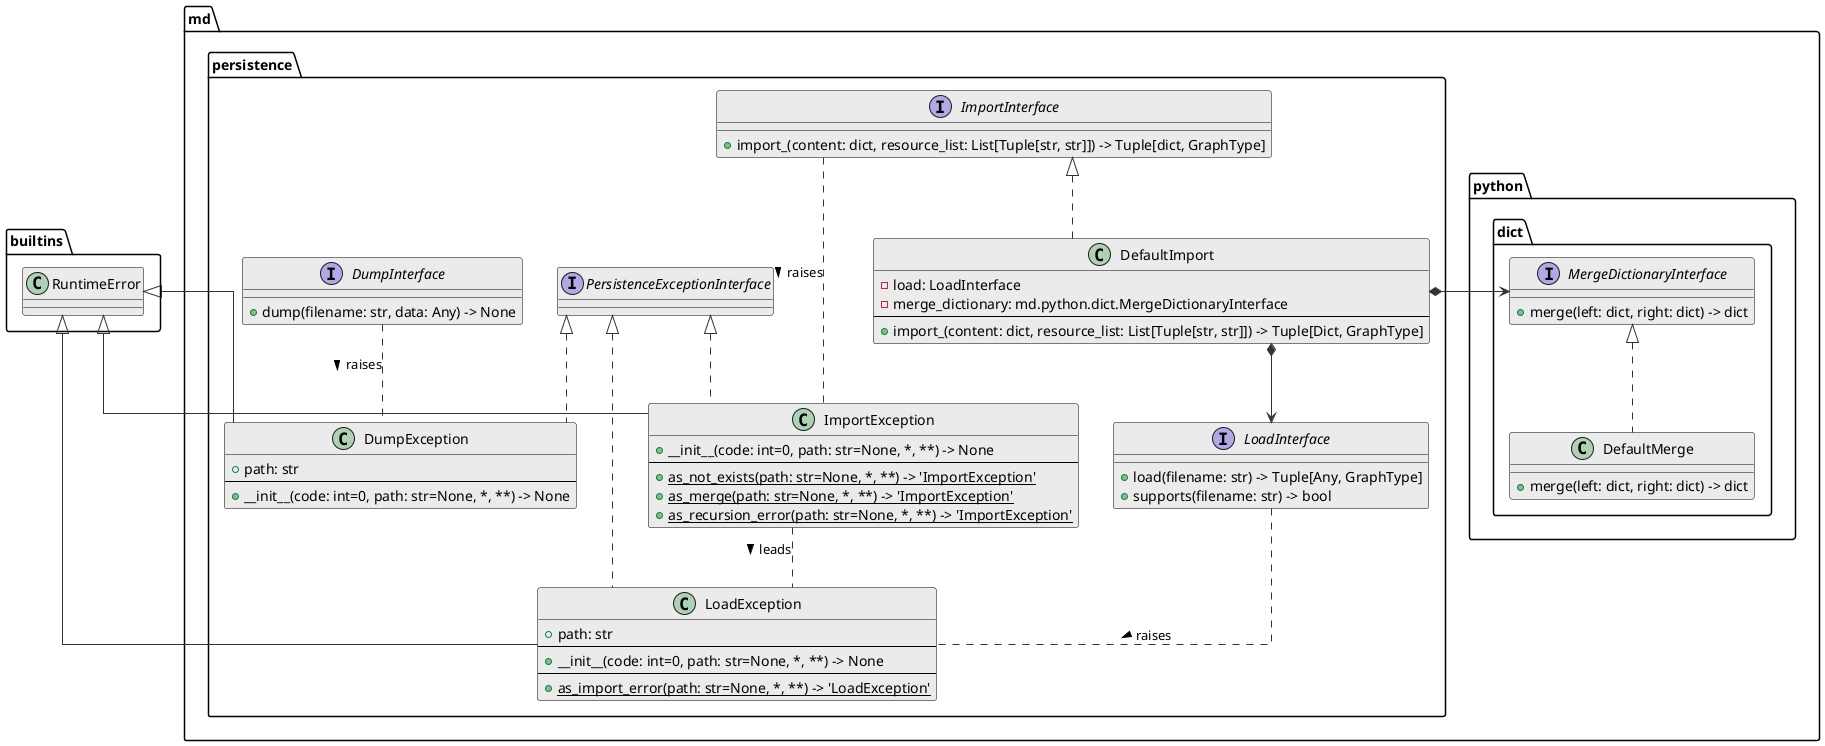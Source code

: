 @startuml

skinparam class {
  BackgroundColor #ebebeb
  ArrowColor      #333
  BorderColor     #000
}

skinparam lineType ortho

package builtins {
  class builtins.RuntimeError {}
}

package md.python.dict {
  interface md.python.dict.MergeDictionaryInterface {
    + merge(left: dict, right: dict) -> dict
  }

  class md.python.dict.DefaultMerge implements md.python.dict.MergeDictionaryInterface {
    + merge(left: dict, right: dict) -> dict
  }
}

package md.persistence {
  interface LoadInterface {
    + load(filename: str) -> Tuple[Any, GraphType]
    + supports(filename: str) -> bool
  }

  interface DumpInterface {
    + dump(filename: str, data: Any) -> None
  }

  interface ImportInterface {
    + import_(content: dict, resource_list: List[Tuple[str, str]]) -> Tuple[dict, GraphType]
  }

  interface PersistenceExceptionInterface {}
  class LoadException extends builtins.RuntimeError implements PersistenceExceptionInterface {
    + path: str
    ---
    + __init__(code: int=0, path: str=None, *, **) -> None
    ---
    + {static} as_import_error(path: str=None, *, **) -> 'LoadException'
  }

  class DumpException extends builtins.RuntimeError implements PersistenceExceptionInterface {
    + path: str
    ---
    + __init__(code: int=0, path: str=None, *, **) -> None
  }

  class ImportException extends builtins.RuntimeError implements PersistenceExceptionInterface {
    + __init__(code: int=0, path: str=None, *, **) -> None
    ---
    + {static} as_not_exists(path: str=None, *, **) -> 'ImportException'
    + {static} as_merge(path: str=None, *, **) -> 'ImportException'
    + {static} as_recursion_error(path: str=None, *, **) -> 'ImportException'
  }

  class DefaultImport implements ImportInterface {
    - load: LoadInterface
    - merge_dictionary: md.python.dict.MergeDictionaryInterface
    ---
    + import_(content: dict, resource_list: List[Tuple[str, str]]) -> Tuple[Dict, GraphType]
  }

  DefaultImport *--> LoadInterface
  DefaultImport *-> md.python.dict.MergeDictionaryInterface

  LoadInterface .. LoadException : "raises >"
  DumpInterface .. DumpException : "raises >"
  ImportInterface .. ImportException : "raises >"
  ImportException .. LoadException : "leads >"
}

@enduml
